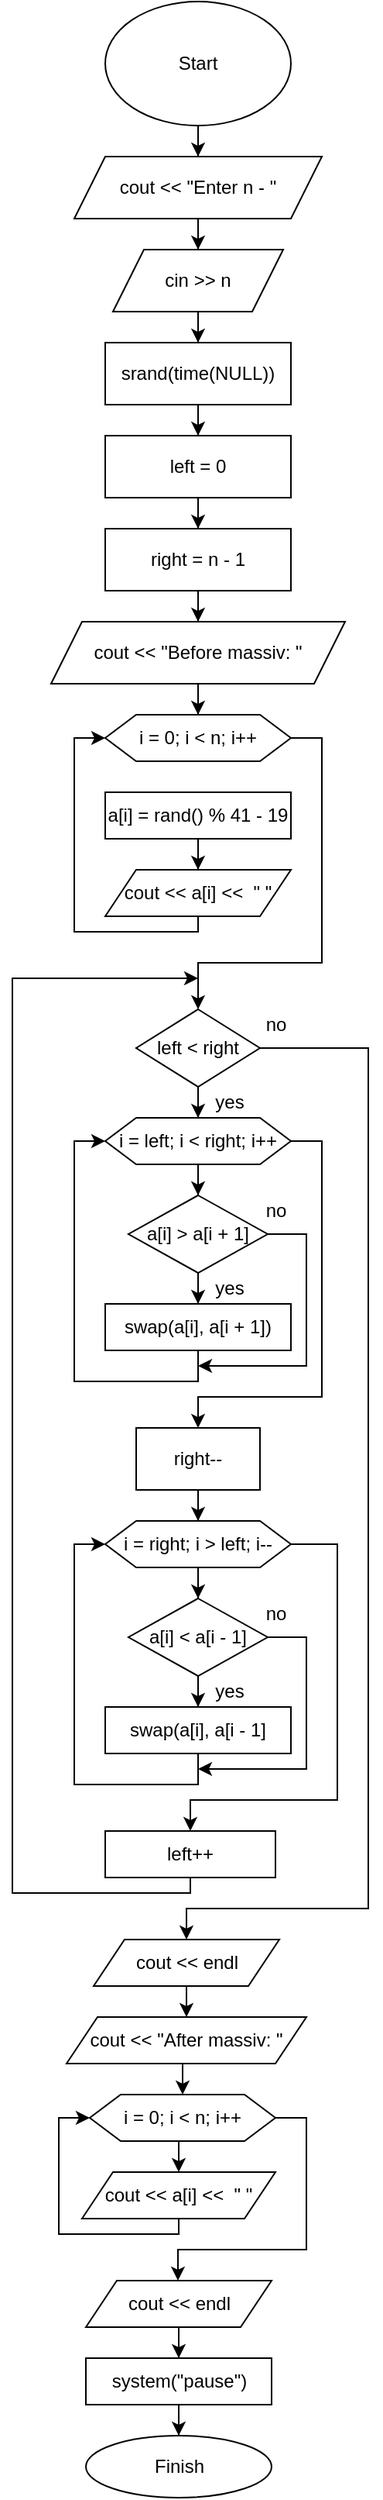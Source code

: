 <mxfile version="17.2.1" type="github">
  <diagram id="k2Cw8jNf8Gb9BS49O4o2" name="Page-1">
    <mxGraphModel dx="1042" dy="580" grid="1" gridSize="10" guides="1" tooltips="1" connect="1" arrows="1" fold="1" page="1" pageScale="1" pageWidth="1100" pageHeight="1700" background="#ffffff" math="0" shadow="0">
      <root>
        <mxCell id="0" />
        <mxCell id="1" parent="0" />
        <mxCell id="yGydTZoRVIb-HmRXxx-I-32" style="edgeStyle=orthogonalEdgeStyle;rounded=0;orthogonalLoop=1;jettySize=auto;html=1;" edge="1" parent="1" source="yGydTZoRVIb-HmRXxx-I-1" target="yGydTZoRVIb-HmRXxx-I-2">
          <mxGeometry relative="1" as="geometry" />
        </mxCell>
        <mxCell id="yGydTZoRVIb-HmRXxx-I-1" value="Start" style="ellipse;whiteSpace=wrap;html=1;" vertex="1" parent="1">
          <mxGeometry x="250" y="40" width="120" height="80" as="geometry" />
        </mxCell>
        <mxCell id="yGydTZoRVIb-HmRXxx-I-33" style="edgeStyle=orthogonalEdgeStyle;rounded=0;orthogonalLoop=1;jettySize=auto;html=1;" edge="1" parent="1" source="yGydTZoRVIb-HmRXxx-I-2" target="yGydTZoRVIb-HmRXxx-I-8">
          <mxGeometry relative="1" as="geometry" />
        </mxCell>
        <mxCell id="yGydTZoRVIb-HmRXxx-I-2" value="cout &amp;lt;&amp;lt; &quot;Enter n - &quot;" style="shape=parallelogram;perimeter=parallelogramPerimeter;whiteSpace=wrap;html=1;fixedSize=1;" vertex="1" parent="1">
          <mxGeometry x="230" y="140" width="160" height="40" as="geometry" />
        </mxCell>
        <mxCell id="yGydTZoRVIb-HmRXxx-I-35" style="edgeStyle=orthogonalEdgeStyle;rounded=0;orthogonalLoop=1;jettySize=auto;html=1;entryX=0.5;entryY=0;entryDx=0;entryDy=0;" edge="1" parent="1" source="yGydTZoRVIb-HmRXxx-I-4" target="yGydTZoRVIb-HmRXxx-I-5">
          <mxGeometry relative="1" as="geometry" />
        </mxCell>
        <mxCell id="yGydTZoRVIb-HmRXxx-I-4" value="srand(time(NULL))" style="rounded=0;whiteSpace=wrap;html=1;" vertex="1" parent="1">
          <mxGeometry x="250" y="260" width="120" height="40" as="geometry" />
        </mxCell>
        <mxCell id="yGydTZoRVIb-HmRXxx-I-36" style="edgeStyle=orthogonalEdgeStyle;rounded=0;orthogonalLoop=1;jettySize=auto;html=1;entryX=0.5;entryY=0;entryDx=0;entryDy=0;" edge="1" parent="1" source="yGydTZoRVIb-HmRXxx-I-5" target="yGydTZoRVIb-HmRXxx-I-6">
          <mxGeometry relative="1" as="geometry" />
        </mxCell>
        <mxCell id="yGydTZoRVIb-HmRXxx-I-5" value="left = 0" style="rounded=0;whiteSpace=wrap;html=1;" vertex="1" parent="1">
          <mxGeometry x="250" y="320" width="120" height="40" as="geometry" />
        </mxCell>
        <mxCell id="yGydTZoRVIb-HmRXxx-I-37" style="edgeStyle=orthogonalEdgeStyle;rounded=0;orthogonalLoop=1;jettySize=auto;html=1;" edge="1" parent="1" source="yGydTZoRVIb-HmRXxx-I-6" target="yGydTZoRVIb-HmRXxx-I-9">
          <mxGeometry relative="1" as="geometry" />
        </mxCell>
        <mxCell id="yGydTZoRVIb-HmRXxx-I-6" value="right = n - 1" style="rounded=0;whiteSpace=wrap;html=1;" vertex="1" parent="1">
          <mxGeometry x="250" y="380" width="120" height="40" as="geometry" />
        </mxCell>
        <mxCell id="yGydTZoRVIb-HmRXxx-I-34" style="edgeStyle=orthogonalEdgeStyle;rounded=0;orthogonalLoop=1;jettySize=auto;html=1;" edge="1" parent="1" source="yGydTZoRVIb-HmRXxx-I-8" target="yGydTZoRVIb-HmRXxx-I-4">
          <mxGeometry relative="1" as="geometry" />
        </mxCell>
        <mxCell id="yGydTZoRVIb-HmRXxx-I-8" value="cin &amp;gt;&amp;gt; n" style="shape=parallelogram;perimeter=parallelogramPerimeter;whiteSpace=wrap;html=1;fixedSize=1;" vertex="1" parent="1">
          <mxGeometry x="255" y="200" width="110" height="40" as="geometry" />
        </mxCell>
        <mxCell id="yGydTZoRVIb-HmRXxx-I-38" style="edgeStyle=orthogonalEdgeStyle;rounded=0;orthogonalLoop=1;jettySize=auto;html=1;" edge="1" parent="1" source="yGydTZoRVIb-HmRXxx-I-9" target="yGydTZoRVIb-HmRXxx-I-11">
          <mxGeometry relative="1" as="geometry" />
        </mxCell>
        <mxCell id="yGydTZoRVIb-HmRXxx-I-9" value="cout &amp;lt;&amp;lt; &quot;Before massiv: &quot;" style="shape=parallelogram;perimeter=parallelogramPerimeter;whiteSpace=wrap;html=1;fixedSize=1;" vertex="1" parent="1">
          <mxGeometry x="215" y="440" width="190" height="40" as="geometry" />
        </mxCell>
        <mxCell id="yGydTZoRVIb-HmRXxx-I-43" style="edgeStyle=orthogonalEdgeStyle;rounded=0;orthogonalLoop=1;jettySize=auto;html=1;entryX=0.5;entryY=0;entryDx=0;entryDy=0;" edge="1" parent="1" source="yGydTZoRVIb-HmRXxx-I-11" target="yGydTZoRVIb-HmRXxx-I-14">
          <mxGeometry relative="1" as="geometry">
            <Array as="points">
              <mxPoint x="390" y="515" />
              <mxPoint x="390" y="660" />
              <mxPoint x="310" y="660" />
            </Array>
          </mxGeometry>
        </mxCell>
        <mxCell id="yGydTZoRVIb-HmRXxx-I-11" value="i = 0; i &amp;lt; n; i++" style="shape=hexagon;perimeter=hexagonPerimeter2;whiteSpace=wrap;html=1;fixedSize=1;" vertex="1" parent="1">
          <mxGeometry x="250" y="500" width="120" height="30" as="geometry" />
        </mxCell>
        <mxCell id="yGydTZoRVIb-HmRXxx-I-40" style="edgeStyle=orthogonalEdgeStyle;rounded=0;orthogonalLoop=1;jettySize=auto;html=1;" edge="1" parent="1" source="yGydTZoRVIb-HmRXxx-I-12" target="yGydTZoRVIb-HmRXxx-I-13">
          <mxGeometry relative="1" as="geometry" />
        </mxCell>
        <mxCell id="yGydTZoRVIb-HmRXxx-I-12" value="a[i] = rand() % 41 - 19" style="rounded=0;whiteSpace=wrap;html=1;" vertex="1" parent="1">
          <mxGeometry x="250" y="550" width="120" height="30" as="geometry" />
        </mxCell>
        <mxCell id="yGydTZoRVIb-HmRXxx-I-41" style="edgeStyle=orthogonalEdgeStyle;rounded=0;orthogonalLoop=1;jettySize=auto;html=1;entryX=0;entryY=0.5;entryDx=0;entryDy=0;" edge="1" parent="1" source="yGydTZoRVIb-HmRXxx-I-13" target="yGydTZoRVIb-HmRXxx-I-11">
          <mxGeometry relative="1" as="geometry">
            <Array as="points">
              <mxPoint x="310" y="640" />
              <mxPoint x="230" y="640" />
              <mxPoint x="230" y="515" />
            </Array>
          </mxGeometry>
        </mxCell>
        <mxCell id="yGydTZoRVIb-HmRXxx-I-13" value="cout &amp;lt;&amp;lt; a[i] &amp;lt;&amp;lt;&amp;nbsp; &quot; &quot;" style="shape=parallelogram;perimeter=parallelogramPerimeter;whiteSpace=wrap;html=1;fixedSize=1;" vertex="1" parent="1">
          <mxGeometry x="250" y="600" width="120" height="30" as="geometry" />
        </mxCell>
        <mxCell id="yGydTZoRVIb-HmRXxx-I-45" style="edgeStyle=orthogonalEdgeStyle;rounded=0;orthogonalLoop=1;jettySize=auto;html=1;" edge="1" parent="1" source="yGydTZoRVIb-HmRXxx-I-14" target="yGydTZoRVIb-HmRXxx-I-15">
          <mxGeometry relative="1" as="geometry" />
        </mxCell>
        <mxCell id="yGydTZoRVIb-HmRXxx-I-61" style="edgeStyle=orthogonalEdgeStyle;rounded=0;orthogonalLoop=1;jettySize=auto;html=1;entryX=0.5;entryY=0;entryDx=0;entryDy=0;" edge="1" parent="1" source="yGydTZoRVIb-HmRXxx-I-14" target="yGydTZoRVIb-HmRXxx-I-23">
          <mxGeometry relative="1" as="geometry">
            <Array as="points">
              <mxPoint x="420" y="715" />
              <mxPoint x="420" y="1270" />
              <mxPoint x="303" y="1270" />
            </Array>
          </mxGeometry>
        </mxCell>
        <mxCell id="yGydTZoRVIb-HmRXxx-I-14" value="left &amp;lt; right" style="rhombus;whiteSpace=wrap;html=1;" vertex="1" parent="1">
          <mxGeometry x="270" y="690" width="80" height="50" as="geometry" />
        </mxCell>
        <mxCell id="yGydTZoRVIb-HmRXxx-I-46" style="edgeStyle=orthogonalEdgeStyle;rounded=0;orthogonalLoop=1;jettySize=auto;html=1;" edge="1" parent="1" source="yGydTZoRVIb-HmRXxx-I-15" target="yGydTZoRVIb-HmRXxx-I-16">
          <mxGeometry relative="1" as="geometry" />
        </mxCell>
        <mxCell id="yGydTZoRVIb-HmRXxx-I-51" style="edgeStyle=orthogonalEdgeStyle;rounded=0;orthogonalLoop=1;jettySize=auto;html=1;entryX=0.5;entryY=0;entryDx=0;entryDy=0;" edge="1" parent="1" source="yGydTZoRVIb-HmRXxx-I-15" target="yGydTZoRVIb-HmRXxx-I-18">
          <mxGeometry relative="1" as="geometry">
            <Array as="points">
              <mxPoint x="390" y="775" />
              <mxPoint x="390" y="940" />
              <mxPoint x="310" y="940" />
            </Array>
          </mxGeometry>
        </mxCell>
        <mxCell id="yGydTZoRVIb-HmRXxx-I-15" value="i = left; i &amp;lt; right; i++" style="shape=hexagon;perimeter=hexagonPerimeter2;whiteSpace=wrap;html=1;fixedSize=1;" vertex="1" parent="1">
          <mxGeometry x="250" y="760" width="120" height="30" as="geometry" />
        </mxCell>
        <mxCell id="yGydTZoRVIb-HmRXxx-I-47" style="edgeStyle=orthogonalEdgeStyle;rounded=0;orthogonalLoop=1;jettySize=auto;html=1;entryX=0.5;entryY=0;entryDx=0;entryDy=0;" edge="1" parent="1" source="yGydTZoRVIb-HmRXxx-I-16" target="yGydTZoRVIb-HmRXxx-I-17">
          <mxGeometry relative="1" as="geometry" />
        </mxCell>
        <mxCell id="yGydTZoRVIb-HmRXxx-I-50" style="edgeStyle=orthogonalEdgeStyle;rounded=0;orthogonalLoop=1;jettySize=auto;html=1;" edge="1" parent="1" source="yGydTZoRVIb-HmRXxx-I-16">
          <mxGeometry relative="1" as="geometry">
            <mxPoint x="310" y="920" as="targetPoint" />
            <Array as="points">
              <mxPoint x="380" y="835" />
              <mxPoint x="380" y="920" />
            </Array>
          </mxGeometry>
        </mxCell>
        <mxCell id="yGydTZoRVIb-HmRXxx-I-16" value="a[i] &amp;gt; a[i + 1]" style="rhombus;whiteSpace=wrap;html=1;" vertex="1" parent="1">
          <mxGeometry x="265" y="810" width="90" height="50" as="geometry" />
        </mxCell>
        <mxCell id="yGydTZoRVIb-HmRXxx-I-48" style="edgeStyle=orthogonalEdgeStyle;rounded=0;orthogonalLoop=1;jettySize=auto;html=1;entryX=0;entryY=0.5;entryDx=0;entryDy=0;" edge="1" parent="1" source="yGydTZoRVIb-HmRXxx-I-17" target="yGydTZoRVIb-HmRXxx-I-15">
          <mxGeometry relative="1" as="geometry">
            <Array as="points">
              <mxPoint x="310" y="930" />
              <mxPoint x="230" y="930" />
              <mxPoint x="230" y="775" />
            </Array>
          </mxGeometry>
        </mxCell>
        <mxCell id="yGydTZoRVIb-HmRXxx-I-17" value="swap(a[i], a[i + 1])" style="rounded=0;whiteSpace=wrap;html=1;" vertex="1" parent="1">
          <mxGeometry x="250" y="880" width="120" height="30" as="geometry" />
        </mxCell>
        <mxCell id="yGydTZoRVIb-HmRXxx-I-53" style="edgeStyle=orthogonalEdgeStyle;rounded=0;orthogonalLoop=1;jettySize=auto;html=1;entryX=0.5;entryY=0;entryDx=0;entryDy=0;" edge="1" parent="1" source="yGydTZoRVIb-HmRXxx-I-18" target="yGydTZoRVIb-HmRXxx-I-19">
          <mxGeometry relative="1" as="geometry" />
        </mxCell>
        <mxCell id="yGydTZoRVIb-HmRXxx-I-18" value="right--" style="rounded=0;whiteSpace=wrap;html=1;" vertex="1" parent="1">
          <mxGeometry x="270" y="960" width="80" height="40" as="geometry" />
        </mxCell>
        <mxCell id="yGydTZoRVIb-HmRXxx-I-54" style="edgeStyle=orthogonalEdgeStyle;rounded=0;orthogonalLoop=1;jettySize=auto;html=1;" edge="1" parent="1" source="yGydTZoRVIb-HmRXxx-I-19" target="yGydTZoRVIb-HmRXxx-I-20">
          <mxGeometry relative="1" as="geometry" />
        </mxCell>
        <mxCell id="yGydTZoRVIb-HmRXxx-I-59" style="edgeStyle=orthogonalEdgeStyle;rounded=0;orthogonalLoop=1;jettySize=auto;html=1;entryX=0.5;entryY=0;entryDx=0;entryDy=0;" edge="1" parent="1" source="yGydTZoRVIb-HmRXxx-I-19" target="yGydTZoRVIb-HmRXxx-I-22">
          <mxGeometry relative="1" as="geometry">
            <Array as="points">
              <mxPoint x="400" y="1035" />
              <mxPoint x="400" y="1200" />
              <mxPoint x="305" y="1200" />
            </Array>
          </mxGeometry>
        </mxCell>
        <mxCell id="yGydTZoRVIb-HmRXxx-I-19" value="i = right; i &amp;gt; left; i--" style="shape=hexagon;perimeter=hexagonPerimeter2;whiteSpace=wrap;html=1;fixedSize=1;" vertex="1" parent="1">
          <mxGeometry x="250" y="1020" width="120" height="30" as="geometry" />
        </mxCell>
        <mxCell id="yGydTZoRVIb-HmRXxx-I-55" style="edgeStyle=orthogonalEdgeStyle;rounded=0;orthogonalLoop=1;jettySize=auto;html=1;" edge="1" parent="1" source="yGydTZoRVIb-HmRXxx-I-20" target="yGydTZoRVIb-HmRXxx-I-21">
          <mxGeometry relative="1" as="geometry" />
        </mxCell>
        <mxCell id="yGydTZoRVIb-HmRXxx-I-57" style="edgeStyle=orthogonalEdgeStyle;rounded=0;orthogonalLoop=1;jettySize=auto;html=1;" edge="1" parent="1" source="yGydTZoRVIb-HmRXxx-I-20">
          <mxGeometry relative="1" as="geometry">
            <mxPoint x="310" y="1180" as="targetPoint" />
            <Array as="points">
              <mxPoint x="380" y="1095" />
              <mxPoint x="380" y="1180" />
            </Array>
          </mxGeometry>
        </mxCell>
        <mxCell id="yGydTZoRVIb-HmRXxx-I-20" value="a[i] &amp;lt; a[i - 1]" style="rhombus;whiteSpace=wrap;html=1;" vertex="1" parent="1">
          <mxGeometry x="265" y="1070" width="90" height="50" as="geometry" />
        </mxCell>
        <mxCell id="yGydTZoRVIb-HmRXxx-I-56" style="edgeStyle=orthogonalEdgeStyle;rounded=0;orthogonalLoop=1;jettySize=auto;html=1;entryX=0;entryY=0.5;entryDx=0;entryDy=0;" edge="1" parent="1" source="yGydTZoRVIb-HmRXxx-I-21" target="yGydTZoRVIb-HmRXxx-I-19">
          <mxGeometry relative="1" as="geometry">
            <Array as="points">
              <mxPoint x="310" y="1190" />
              <mxPoint x="230" y="1190" />
              <mxPoint x="230" y="1035" />
            </Array>
          </mxGeometry>
        </mxCell>
        <mxCell id="yGydTZoRVIb-HmRXxx-I-21" value="swap(a[i], a[i - 1]" style="rounded=0;whiteSpace=wrap;html=1;" vertex="1" parent="1">
          <mxGeometry x="250" y="1140" width="120" height="30" as="geometry" />
        </mxCell>
        <mxCell id="yGydTZoRVIb-HmRXxx-I-60" style="edgeStyle=orthogonalEdgeStyle;rounded=0;orthogonalLoop=1;jettySize=auto;html=1;" edge="1" parent="1" source="yGydTZoRVIb-HmRXxx-I-22">
          <mxGeometry relative="1" as="geometry">
            <mxPoint x="310" y="670" as="targetPoint" />
            <Array as="points">
              <mxPoint x="305" y="1260" />
              <mxPoint x="190" y="1260" />
              <mxPoint x="190" y="670" />
              <mxPoint x="310" y="670" />
            </Array>
          </mxGeometry>
        </mxCell>
        <mxCell id="yGydTZoRVIb-HmRXxx-I-22" value="left++" style="rounded=0;whiteSpace=wrap;html=1;" vertex="1" parent="1">
          <mxGeometry x="250" y="1220" width="110" height="30" as="geometry" />
        </mxCell>
        <mxCell id="yGydTZoRVIb-HmRXxx-I-62" style="edgeStyle=orthogonalEdgeStyle;rounded=0;orthogonalLoop=1;jettySize=auto;html=1;" edge="1" parent="1" source="yGydTZoRVIb-HmRXxx-I-23" target="yGydTZoRVIb-HmRXxx-I-25">
          <mxGeometry relative="1" as="geometry" />
        </mxCell>
        <mxCell id="yGydTZoRVIb-HmRXxx-I-23" value="cout &amp;lt;&amp;lt; endl" style="shape=parallelogram;perimeter=parallelogramPerimeter;whiteSpace=wrap;html=1;fixedSize=1;" vertex="1" parent="1">
          <mxGeometry x="242.5" y="1290" width="120" height="30" as="geometry" />
        </mxCell>
        <mxCell id="yGydTZoRVIb-HmRXxx-I-63" style="edgeStyle=orthogonalEdgeStyle;rounded=0;orthogonalLoop=1;jettySize=auto;html=1;entryX=0.5;entryY=0;entryDx=0;entryDy=0;" edge="1" parent="1" source="yGydTZoRVIb-HmRXxx-I-25" target="yGydTZoRVIb-HmRXxx-I-27">
          <mxGeometry relative="1" as="geometry">
            <Array as="points">
              <mxPoint x="300" y="1380" />
              <mxPoint x="300" y="1380" />
            </Array>
          </mxGeometry>
        </mxCell>
        <mxCell id="yGydTZoRVIb-HmRXxx-I-25" value="cout &amp;lt;&amp;lt; &quot;After massiv: &quot;" style="shape=parallelogram;perimeter=parallelogramPerimeter;whiteSpace=wrap;html=1;fixedSize=1;" vertex="1" parent="1">
          <mxGeometry x="225" y="1340" width="155" height="30" as="geometry" />
        </mxCell>
        <mxCell id="yGydTZoRVIb-HmRXxx-I-67" style="edgeStyle=orthogonalEdgeStyle;rounded=0;orthogonalLoop=1;jettySize=auto;html=1;entryX=0;entryY=0.5;entryDx=0;entryDy=0;" edge="1" parent="1" source="yGydTZoRVIb-HmRXxx-I-26" target="yGydTZoRVIb-HmRXxx-I-27">
          <mxGeometry relative="1" as="geometry">
            <Array as="points">
              <mxPoint x="297" y="1480" />
              <mxPoint x="220" y="1480" />
              <mxPoint x="220" y="1405" />
            </Array>
          </mxGeometry>
        </mxCell>
        <mxCell id="yGydTZoRVIb-HmRXxx-I-26" value="cout &amp;lt;&amp;lt; a[i] &amp;lt;&amp;lt;&amp;nbsp; &quot; &quot;" style="shape=parallelogram;perimeter=parallelogramPerimeter;whiteSpace=wrap;html=1;fixedSize=1;" vertex="1" parent="1">
          <mxGeometry x="235" y="1440" width="125" height="30" as="geometry" />
        </mxCell>
        <mxCell id="yGydTZoRVIb-HmRXxx-I-66" style="edgeStyle=orthogonalEdgeStyle;rounded=0;orthogonalLoop=1;jettySize=auto;html=1;entryX=0.5;entryY=0;entryDx=0;entryDy=0;" edge="1" parent="1" source="yGydTZoRVIb-HmRXxx-I-27" target="yGydTZoRVIb-HmRXxx-I-26">
          <mxGeometry relative="1" as="geometry">
            <Array as="points">
              <mxPoint x="298" y="1440" />
            </Array>
          </mxGeometry>
        </mxCell>
        <mxCell id="yGydTZoRVIb-HmRXxx-I-68" style="edgeStyle=orthogonalEdgeStyle;rounded=0;orthogonalLoop=1;jettySize=auto;html=1;" edge="1" parent="1" source="yGydTZoRVIb-HmRXxx-I-27" target="yGydTZoRVIb-HmRXxx-I-28">
          <mxGeometry relative="1" as="geometry">
            <Array as="points">
              <mxPoint x="380" y="1405" />
              <mxPoint x="380" y="1490" />
              <mxPoint x="297" y="1490" />
            </Array>
          </mxGeometry>
        </mxCell>
        <mxCell id="yGydTZoRVIb-HmRXxx-I-27" value="i = 0; i &amp;lt; n; i++" style="shape=hexagon;perimeter=hexagonPerimeter2;whiteSpace=wrap;html=1;fixedSize=1;" vertex="1" parent="1">
          <mxGeometry x="240" y="1390" width="120" height="30" as="geometry" />
        </mxCell>
        <mxCell id="yGydTZoRVIb-HmRXxx-I-65" style="edgeStyle=orthogonalEdgeStyle;rounded=0;orthogonalLoop=1;jettySize=auto;html=1;entryX=0.5;entryY=0;entryDx=0;entryDy=0;" edge="1" parent="1" source="yGydTZoRVIb-HmRXxx-I-28" target="yGydTZoRVIb-HmRXxx-I-29">
          <mxGeometry relative="1" as="geometry" />
        </mxCell>
        <mxCell id="yGydTZoRVIb-HmRXxx-I-28" value="cout &amp;lt;&amp;lt; endl" style="shape=parallelogram;perimeter=parallelogramPerimeter;whiteSpace=wrap;html=1;fixedSize=1;" vertex="1" parent="1">
          <mxGeometry x="237.5" y="1510" width="120" height="30" as="geometry" />
        </mxCell>
        <mxCell id="yGydTZoRVIb-HmRXxx-I-64" style="edgeStyle=orthogonalEdgeStyle;rounded=0;orthogonalLoop=1;jettySize=auto;html=1;entryX=0.5;entryY=0;entryDx=0;entryDy=0;" edge="1" parent="1" source="yGydTZoRVIb-HmRXxx-I-29" target="yGydTZoRVIb-HmRXxx-I-30">
          <mxGeometry relative="1" as="geometry" />
        </mxCell>
        <mxCell id="yGydTZoRVIb-HmRXxx-I-29" value="system(&quot;pause&quot;)" style="rounded=0;whiteSpace=wrap;html=1;" vertex="1" parent="1">
          <mxGeometry x="237.5" y="1560" width="120" height="30" as="geometry" />
        </mxCell>
        <mxCell id="yGydTZoRVIb-HmRXxx-I-30" value="Finish" style="ellipse;whiteSpace=wrap;html=1;" vertex="1" parent="1">
          <mxGeometry x="237.5" y="1610" width="120" height="40" as="geometry" />
        </mxCell>
        <mxCell id="yGydTZoRVIb-HmRXxx-I-69" value="no" style="text;html=1;align=center;verticalAlign=middle;resizable=0;points=[];autosize=1;strokeColor=none;fillColor=none;" vertex="1" parent="1">
          <mxGeometry x="345" y="690" width="30" height="20" as="geometry" />
        </mxCell>
        <mxCell id="yGydTZoRVIb-HmRXxx-I-70" value="yes" style="text;html=1;align=center;verticalAlign=middle;resizable=0;points=[];autosize=1;strokeColor=none;fillColor=none;" vertex="1" parent="1">
          <mxGeometry x="315" y="740" width="30" height="20" as="geometry" />
        </mxCell>
        <mxCell id="yGydTZoRVIb-HmRXxx-I-71" value="no" style="text;html=1;align=center;verticalAlign=middle;resizable=0;points=[];autosize=1;strokeColor=none;fillColor=none;" vertex="1" parent="1">
          <mxGeometry x="345" y="810" width="30" height="20" as="geometry" />
        </mxCell>
        <mxCell id="yGydTZoRVIb-HmRXxx-I-72" value="yes" style="text;html=1;align=center;verticalAlign=middle;resizable=0;points=[];autosize=1;strokeColor=none;fillColor=none;" vertex="1" parent="1">
          <mxGeometry x="315" y="860" width="30" height="20" as="geometry" />
        </mxCell>
        <mxCell id="yGydTZoRVIb-HmRXxx-I-73" value="no" style="text;html=1;align=center;verticalAlign=middle;resizable=0;points=[];autosize=1;strokeColor=none;fillColor=none;" vertex="1" parent="1">
          <mxGeometry x="345" y="1070" width="30" height="20" as="geometry" />
        </mxCell>
        <mxCell id="yGydTZoRVIb-HmRXxx-I-74" value="yes" style="text;html=1;align=center;verticalAlign=middle;resizable=0;points=[];autosize=1;strokeColor=none;fillColor=none;" vertex="1" parent="1">
          <mxGeometry x="315" y="1120" width="30" height="20" as="geometry" />
        </mxCell>
      </root>
    </mxGraphModel>
  </diagram>
</mxfile>
